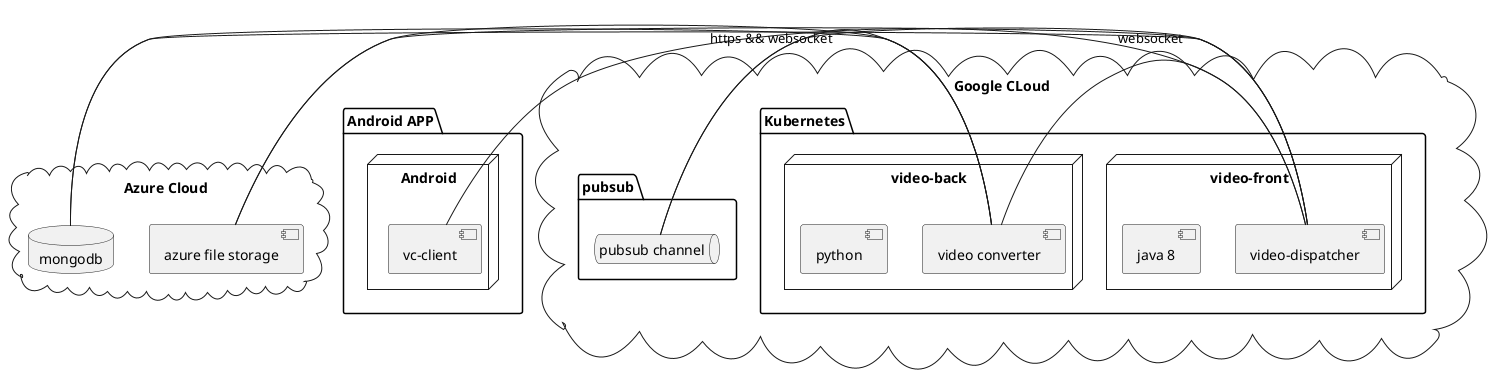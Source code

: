 @startuml
top to bottom direction
skinparam packageStyle cloud
package "Google CLoud" {
    folder "Kubernetes" {
        node "video-front" {
            [java 8]
            [video-dispatcher]
        }
    }
    folder "Kubernetes" {
        node "video-back" {
            [python]
            [video converter]
        }
    }
    folder "pubsub" {
        queue "pubsub channel" as ps
    }
}
together {
skinparam packageStyle package
package "Android APP" {
    node "Android" {
        [vc-client]
    }
}
skinparam packageStyle cloud
package "Azure Cloud" {
    [azure file storage]
    database "mongodb" as mongo
}
}


[vc-client] - [video-dispatcher] : https && websocket
[azure file storage] - [video converter]
[video converter] - mongo
[video-dispatcher] - mongo
[video converter] - [video-dispatcher] : websocket
[video-dispatcher] - [azure file storage]
ps - [video converter]
ps - [video-dispatcher]
@enduml